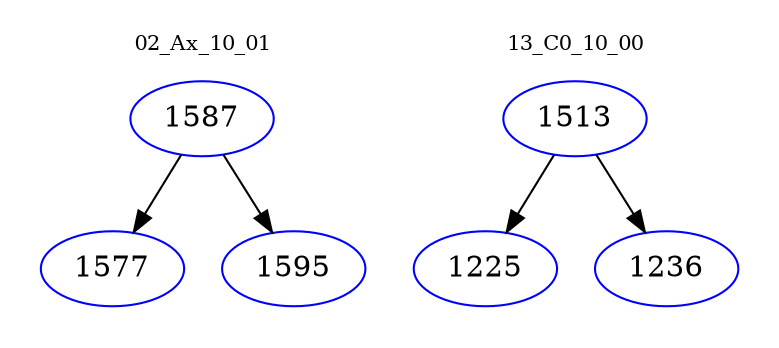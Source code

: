 digraph{
subgraph cluster_0 {
color = white
label = "02_Ax_10_01";
fontsize=10;
T0_1587 [label="1587", color="blue"]
T0_1587 -> T0_1577 [color="black"]
T0_1577 [label="1577", color="blue"]
T0_1587 -> T0_1595 [color="black"]
T0_1595 [label="1595", color="blue"]
}
subgraph cluster_1 {
color = white
label = "13_C0_10_00";
fontsize=10;
T1_1513 [label="1513", color="blue"]
T1_1513 -> T1_1225 [color="black"]
T1_1225 [label="1225", color="blue"]
T1_1513 -> T1_1236 [color="black"]
T1_1236 [label="1236", color="blue"]
}
}
